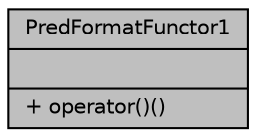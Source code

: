 digraph "PredFormatFunctor1"
{
 // LATEX_PDF_SIZE
  bgcolor="transparent";
  edge [fontname="Helvetica",fontsize="10",labelfontname="Helvetica",labelfontsize="10"];
  node [fontname="Helvetica",fontsize="10",shape=record];
  Node1 [label="{PredFormatFunctor1\n||+ operator()()\l}",height=0.2,width=0.4,color="black", fillcolor="grey75", style="filled", fontcolor="black",tooltip=" "];
}
